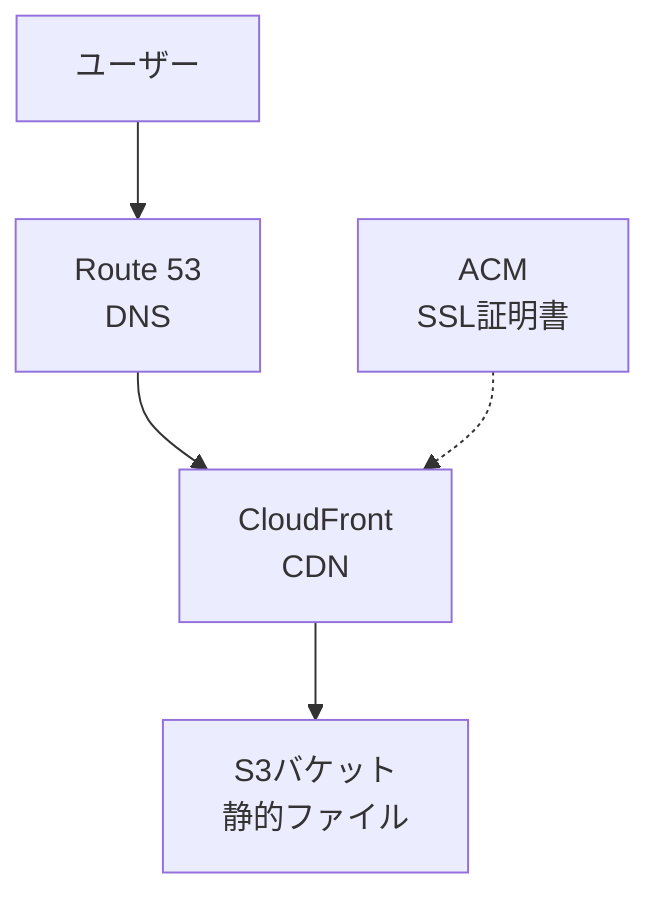 graph TD
    A["ユーザー"] --> B["Route 53<br/>DNS"]
    B --> C["CloudFront<br/>CDN"]
    C --> D["S3バケット<br/>静的ファイル"]
    E["ACM<br/>SSL証明書"] -.-> C